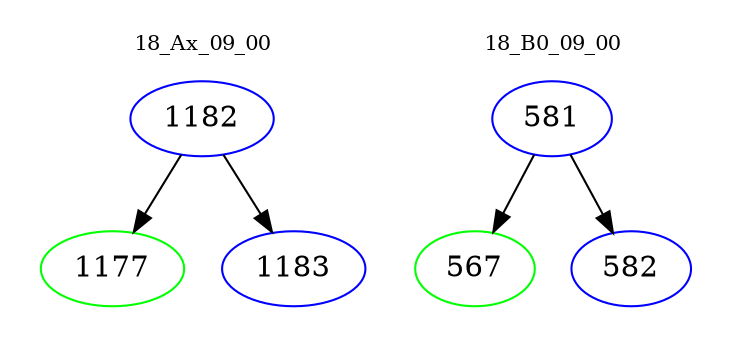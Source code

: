 digraph{
subgraph cluster_0 {
color = white
label = "18_Ax_09_00";
fontsize=10;
T0_1182 [label="1182", color="blue"]
T0_1182 -> T0_1177 [color="black"]
T0_1177 [label="1177", color="green"]
T0_1182 -> T0_1183 [color="black"]
T0_1183 [label="1183", color="blue"]
}
subgraph cluster_1 {
color = white
label = "18_B0_09_00";
fontsize=10;
T1_581 [label="581", color="blue"]
T1_581 -> T1_567 [color="black"]
T1_567 [label="567", color="green"]
T1_581 -> T1_582 [color="black"]
T1_582 [label="582", color="blue"]
}
}
